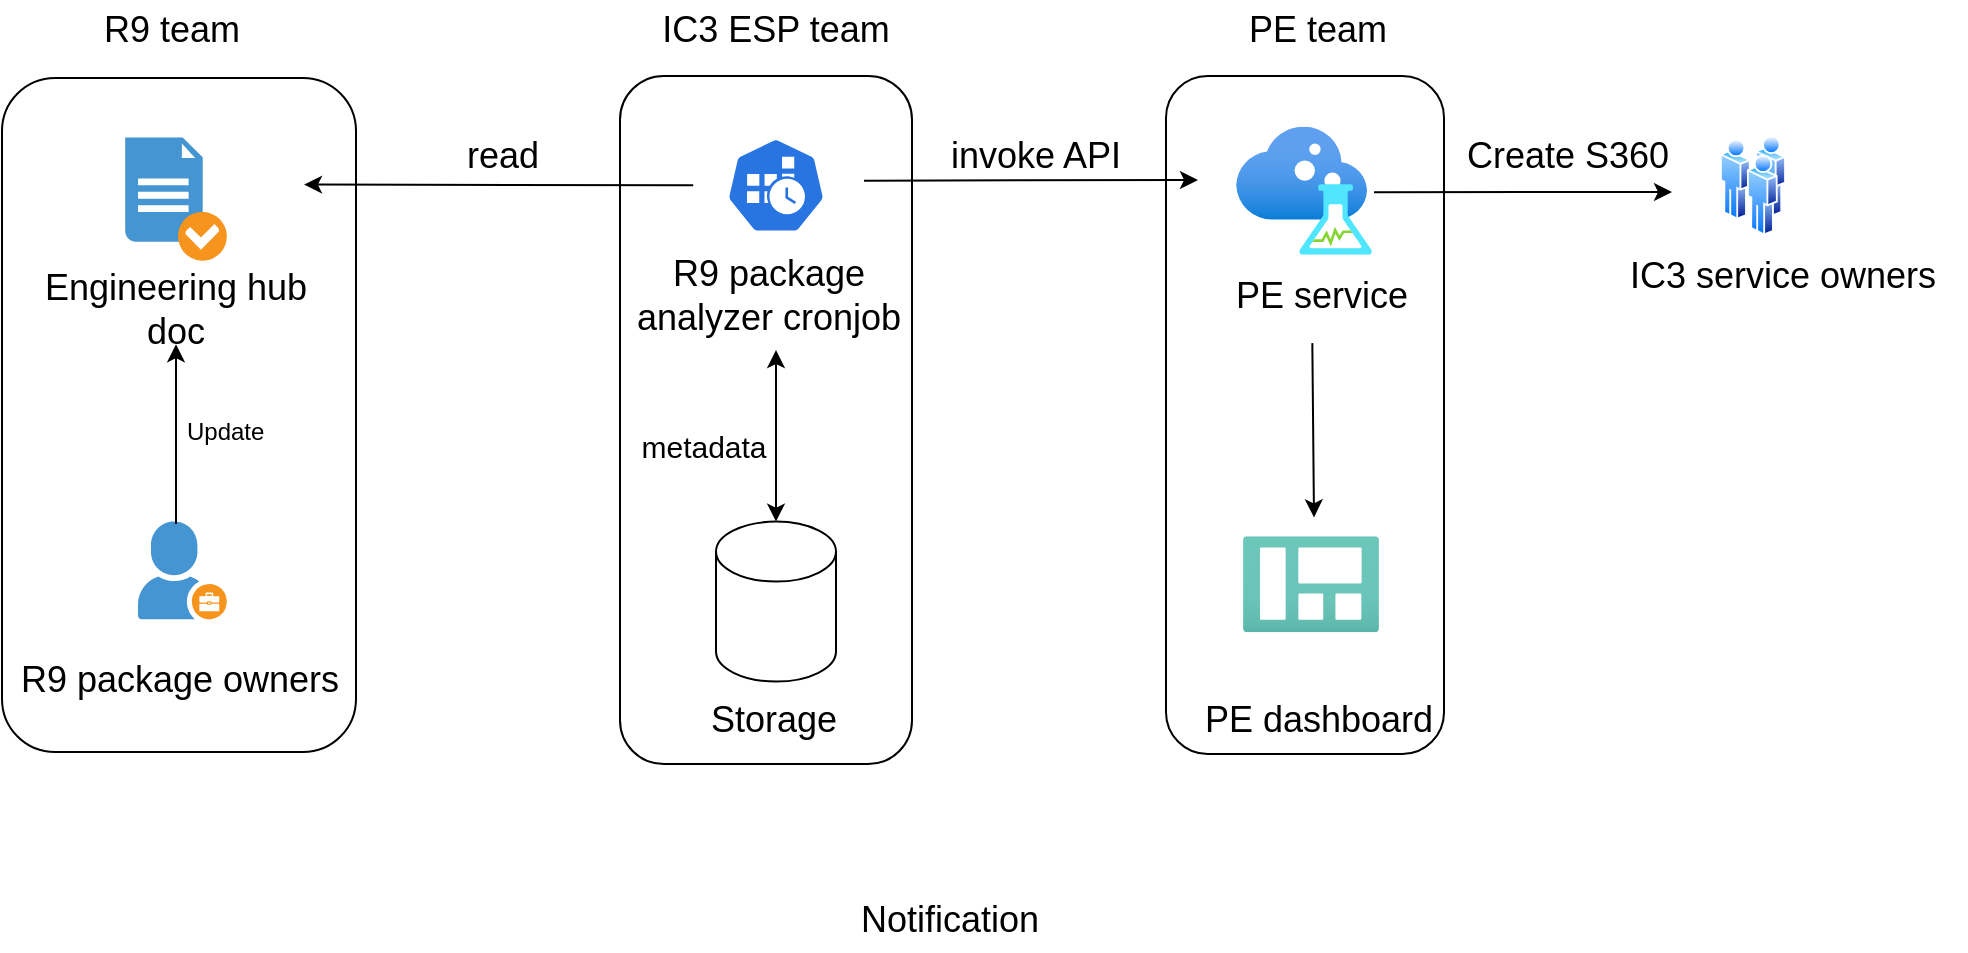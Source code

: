 <mxfile version="22.1.8" type="github">
  <diagram name="Page-1" id="Smi57HGgO1XQKchknI7t">
    <mxGraphModel dx="326" dy="1145" grid="1" gridSize="10" guides="1" tooltips="1" connect="1" arrows="1" fold="1" page="1" pageScale="1" pageWidth="850" pageHeight="1100" math="0" shadow="0">
      <root>
        <mxCell id="0" />
        <mxCell id="1" parent="0" />
        <mxCell id="_P3GbaTxd4Ovkdbs7ZQb-1" value="" style="rounded=1;whiteSpace=wrap;html=1;fontSize=18;" vertex="1" parent="1">
          <mxGeometry x="2014" y="309" width="146" height="344" as="geometry" />
        </mxCell>
        <mxCell id="_P3GbaTxd4Ovkdbs7ZQb-2" value="" style="rounded=1;whiteSpace=wrap;html=1;fontSize=18;" vertex="1" parent="1">
          <mxGeometry x="2287" y="309" width="139" height="339" as="geometry" />
        </mxCell>
        <mxCell id="_P3GbaTxd4Ovkdbs7ZQb-3" value="" style="rounded=1;whiteSpace=wrap;html=1;fontSize=18;" vertex="1" parent="1">
          <mxGeometry x="1705" y="310" width="177" height="337" as="geometry" />
        </mxCell>
        <mxCell id="_P3GbaTxd4Ovkdbs7ZQb-4" value="" style="aspect=fixed;html=1;points=[];align=center;image;fontSize=12;image=img/lib/azure2/other/Internet_Analyzer_Profiles.svg;" vertex="1" parent="1">
          <mxGeometry x="2322" y="334.41" width="68" height="64" as="geometry" />
        </mxCell>
        <mxCell id="_P3GbaTxd4Ovkdbs7ZQb-5" value="" style="shadow=0;dashed=0;html=1;strokeColor=none;fillColor=#4495D1;labelPosition=center;verticalLabelPosition=bottom;verticalAlign=top;align=center;outlineConnect=0;shape=mxgraph.veeam.checked_doc;fontSize=18;" vertex="1" parent="1">
          <mxGeometry x="1766.6" y="339.72" width="50.8" height="61.6" as="geometry" />
        </mxCell>
        <mxCell id="_P3GbaTxd4Ovkdbs7ZQb-6" value="Engineering hub doc" style="text;html=1;strokeColor=none;fillColor=none;align=center;verticalAlign=middle;whiteSpace=wrap;rounded=0;fontSize=18;" vertex="1" parent="1">
          <mxGeometry x="1714" y="409.69" width="156" height="33.39" as="geometry" />
        </mxCell>
        <mxCell id="_P3GbaTxd4Ovkdbs7ZQb-7" value="" style="aspect=fixed;perimeter=ellipsePerimeter;html=1;align=center;shadow=0;dashed=0;spacingTop=3;image;image=img/lib/active_directory/users.svg;fontSize=18;" vertex="1" parent="1">
          <mxGeometry x="2564" y="338.72" width="33" height="50" as="geometry" />
        </mxCell>
        <mxCell id="_P3GbaTxd4Ovkdbs7ZQb-8" value="" style="shadow=0;dashed=0;html=1;strokeColor=none;fillColor=#4495D1;labelPosition=center;verticalLabelPosition=bottom;verticalAlign=top;align=center;outlineConnect=0;shape=mxgraph.veeam.company_owner;fontSize=18;" vertex="1" parent="1">
          <mxGeometry x="1773" y="531.81" width="44.4" height="48.8" as="geometry" />
        </mxCell>
        <mxCell id="_P3GbaTxd4Ovkdbs7ZQb-9" value="IC3 service owners" style="text;html=1;strokeColor=none;fillColor=none;align=center;verticalAlign=middle;whiteSpace=wrap;rounded=0;fontSize=18;" vertex="1" parent="1">
          <mxGeometry x="2504" y="394.39" width="183" height="30" as="geometry" />
        </mxCell>
        <mxCell id="_P3GbaTxd4Ovkdbs7ZQb-10" value="" style="endArrow=classic;html=1;rounded=0;fontSize=18;entryX=0.5;entryY=1;entryDx=0;entryDy=0;" edge="1" parent="1" target="_P3GbaTxd4Ovkdbs7ZQb-6">
          <mxGeometry width="50" height="50" relative="1" as="geometry">
            <mxPoint x="1792" y="533" as="sourcePoint" />
            <mxPoint x="1902" y="489.72" as="targetPoint" />
          </mxGeometry>
        </mxCell>
        <mxCell id="_P3GbaTxd4Ovkdbs7ZQb-11" value="R9 package owners" style="text;html=1;strokeColor=none;fillColor=none;align=center;verticalAlign=middle;whiteSpace=wrap;rounded=0;fontSize=18;" vertex="1" parent="1">
          <mxGeometry x="1709.5" y="596" width="168" height="30" as="geometry" />
        </mxCell>
        <mxCell id="_P3GbaTxd4Ovkdbs7ZQb-12" value="&lt;font style=&quot;font-size: 12px;&quot;&gt;Update&amp;nbsp;&lt;/font&gt;" style="text;html=1;strokeColor=none;fillColor=none;align=center;verticalAlign=middle;whiteSpace=wrap;rounded=0;fontSize=18;" vertex="1" parent="1">
          <mxGeometry x="1728" y="469.89" width="181" height="30" as="geometry" />
        </mxCell>
        <mxCell id="_P3GbaTxd4Ovkdbs7ZQb-13" value="" style="endArrow=classic;html=1;rounded=0;fontSize=18;exitX=1.015;exitY=0.511;exitDx=0;exitDy=0;exitPerimeter=0;" edge="1" parent="1" source="_P3GbaTxd4Ovkdbs7ZQb-4">
          <mxGeometry width="50" height="50" relative="1" as="geometry">
            <mxPoint x="2432" y="372" as="sourcePoint" />
            <mxPoint x="2540" y="367" as="targetPoint" />
          </mxGeometry>
        </mxCell>
        <mxCell id="_P3GbaTxd4Ovkdbs7ZQb-14" value="" style="sketch=0;html=1;dashed=0;whitespace=wrap;fillColor=#2875E2;strokeColor=#ffffff;points=[[0.005,0.63,0],[0.1,0.2,0],[0.9,0.2,0],[0.5,0,0],[0.995,0.63,0],[0.72,0.99,0],[0.5,1,0],[0.28,0.99,0]];shape=mxgraph.kubernetes.icon;prIcon=cronjob;fontSize=18;" vertex="1" parent="1">
          <mxGeometry x="2067" y="339.72" width="50" height="48" as="geometry" />
        </mxCell>
        <mxCell id="_P3GbaTxd4Ovkdbs7ZQb-15" value="" style="endArrow=classic;html=1;rounded=0;fontSize=18;" edge="1" parent="1">
          <mxGeometry width="50" height="50" relative="1" as="geometry">
            <mxPoint x="2050.6" y="363.68" as="sourcePoint" />
            <mxPoint x="1856" y="363.29" as="targetPoint" />
          </mxGeometry>
        </mxCell>
        <mxCell id="_P3GbaTxd4Ovkdbs7ZQb-16" value="R9 package analyzer cronjob" style="text;html=1;strokeColor=none;fillColor=none;align=center;verticalAlign=middle;whiteSpace=wrap;rounded=0;fontSize=18;" vertex="1" parent="1">
          <mxGeometry x="2019.5" y="403.51" width="137" height="30" as="geometry" />
        </mxCell>
        <mxCell id="_P3GbaTxd4Ovkdbs7ZQb-17" value="read&amp;nbsp;" style="text;html=1;strokeColor=none;fillColor=none;align=center;verticalAlign=middle;whiteSpace=wrap;rounded=0;fontSize=18;" vertex="1" parent="1">
          <mxGeometry x="1868" y="334.39" width="180" height="30" as="geometry" />
        </mxCell>
        <mxCell id="_P3GbaTxd4Ovkdbs7ZQb-18" value="" style="endArrow=classic;html=1;rounded=0;fontSize=18;" edge="1" parent="1">
          <mxGeometry width="50" height="50" relative="1" as="geometry">
            <mxPoint x="2136" y="361.33" as="sourcePoint" />
            <mxPoint x="2303" y="361" as="targetPoint" />
          </mxGeometry>
        </mxCell>
        <mxCell id="_P3GbaTxd4Ovkdbs7ZQb-19" value="invoke API" style="text;html=1;strokeColor=none;fillColor=none;align=center;verticalAlign=middle;whiteSpace=wrap;rounded=0;fontSize=18;" vertex="1" parent="1">
          <mxGeometry x="2067" y="334.39" width="310" height="30" as="geometry" />
        </mxCell>
        <mxCell id="_P3GbaTxd4Ovkdbs7ZQb-20" value="Create S360" style="text;html=1;strokeColor=none;fillColor=none;align=center;verticalAlign=middle;whiteSpace=wrap;rounded=0;fontSize=18;" vertex="1" parent="1">
          <mxGeometry x="2418" y="334.41" width="140" height="30" as="geometry" />
        </mxCell>
        <mxCell id="_P3GbaTxd4Ovkdbs7ZQb-21" value="" style="aspect=fixed;html=1;points=[];align=center;image;fontSize=12;image=img/lib/azure2/general/Dashboard.svg;" vertex="1" parent="1">
          <mxGeometry x="2325.5" y="539.08" width="68" height="48" as="geometry" />
        </mxCell>
        <mxCell id="_P3GbaTxd4Ovkdbs7ZQb-22" value="" style="endArrow=classic;html=1;rounded=0;fontSize=18;startArrow=none;exitX=0.469;exitY=1.285;exitDx=0;exitDy=0;exitPerimeter=0;" edge="1" parent="1" source="_P3GbaTxd4Ovkdbs7ZQb-24">
          <mxGeometry width="50" height="50" relative="1" as="geometry">
            <mxPoint x="2361" y="467.69" as="sourcePoint" />
            <mxPoint x="2361" y="529.69" as="targetPoint" />
          </mxGeometry>
        </mxCell>
        <mxCell id="_P3GbaTxd4Ovkdbs7ZQb-23" value="PE dashboard" style="text;html=1;strokeColor=none;fillColor=none;align=center;verticalAlign=middle;whiteSpace=wrap;rounded=0;fontSize=18;" vertex="1" parent="1">
          <mxGeometry x="2291" y="616" width="145" height="30" as="geometry" />
        </mxCell>
        <mxCell id="_P3GbaTxd4Ovkdbs7ZQb-24" value="&lt;font style=&quot;font-size: 18px;&quot;&gt;PE service&lt;/font&gt;" style="text;html=1;strokeColor=none;fillColor=none;align=center;verticalAlign=middle;whiteSpace=wrap;rounded=0;" vertex="1" parent="1">
          <mxGeometry x="2287" y="403.51" width="156" height="30.39" as="geometry" />
        </mxCell>
        <mxCell id="_P3GbaTxd4Ovkdbs7ZQb-25" value="R9 team" style="text;html=1;strokeColor=none;fillColor=none;align=center;verticalAlign=middle;whiteSpace=wrap;rounded=0;fontSize=18;" vertex="1" parent="1">
          <mxGeometry x="1728" y="271" width="124" height="30" as="geometry" />
        </mxCell>
        <mxCell id="_P3GbaTxd4Ovkdbs7ZQb-26" value="PE team" style="text;html=1;strokeColor=none;fillColor=none;align=center;verticalAlign=middle;whiteSpace=wrap;rounded=0;fontSize=18;" vertex="1" parent="1">
          <mxGeometry x="2301" y="271" width="124" height="30" as="geometry" />
        </mxCell>
        <mxCell id="_P3GbaTxd4Ovkdbs7ZQb-27" value="IC3 ESP team" style="text;html=1;strokeColor=none;fillColor=none;align=center;verticalAlign=middle;whiteSpace=wrap;rounded=0;fontSize=18;" vertex="1" parent="1">
          <mxGeometry x="2014" y="271" width="156" height="30" as="geometry" />
        </mxCell>
        <mxCell id="_P3GbaTxd4Ovkdbs7ZQb-28" value="&lt;font style=&quot;font-size: 18px;&quot;&gt;Notification&lt;/font&gt;" style="text;html=1;strokeColor=none;fillColor=none;align=center;verticalAlign=middle;whiteSpace=wrap;rounded=0;fontSize=12;" vertex="1" parent="1">
          <mxGeometry x="2149" y="716.39" width="60" height="30" as="geometry" />
        </mxCell>
        <mxCell id="_P3GbaTxd4Ovkdbs7ZQb-29" value="" style="shape=cylinder3;whiteSpace=wrap;html=1;boundedLbl=1;backgroundOutline=1;size=15;fontSize=18;" vertex="1" parent="1">
          <mxGeometry x="2062" y="531.81" width="60" height="80" as="geometry" />
        </mxCell>
        <mxCell id="_P3GbaTxd4Ovkdbs7ZQb-30" value="Storage" style="text;html=1;strokeColor=none;fillColor=none;align=center;verticalAlign=middle;whiteSpace=wrap;rounded=0;fontSize=18;" vertex="1" parent="1">
          <mxGeometry x="2060.5" y="616" width="60" height="30" as="geometry" />
        </mxCell>
        <mxCell id="_P3GbaTxd4Ovkdbs7ZQb-31" value="&lt;font style=&quot;font-size: 15px;&quot;&gt;metadata&lt;/font&gt;" style="text;html=1;strokeColor=none;fillColor=none;align=center;verticalAlign=middle;whiteSpace=wrap;rounded=0;fontSize=18;" vertex="1" parent="1">
          <mxGeometry x="2026" y="479" width="60" height="30" as="geometry" />
        </mxCell>
        <mxCell id="_P3GbaTxd4Ovkdbs7ZQb-32" value="" style="endArrow=classic;startArrow=classic;html=1;rounded=0;fontSize=18;exitX=0.5;exitY=0;exitDx=0;exitDy=0;exitPerimeter=0;" edge="1" parent="1" source="_P3GbaTxd4Ovkdbs7ZQb-29">
          <mxGeometry width="50" height="50" relative="1" as="geometry">
            <mxPoint x="2059" y="510" as="sourcePoint" />
            <mxPoint x="2092" y="446" as="targetPoint" />
          </mxGeometry>
        </mxCell>
      </root>
    </mxGraphModel>
  </diagram>
</mxfile>
